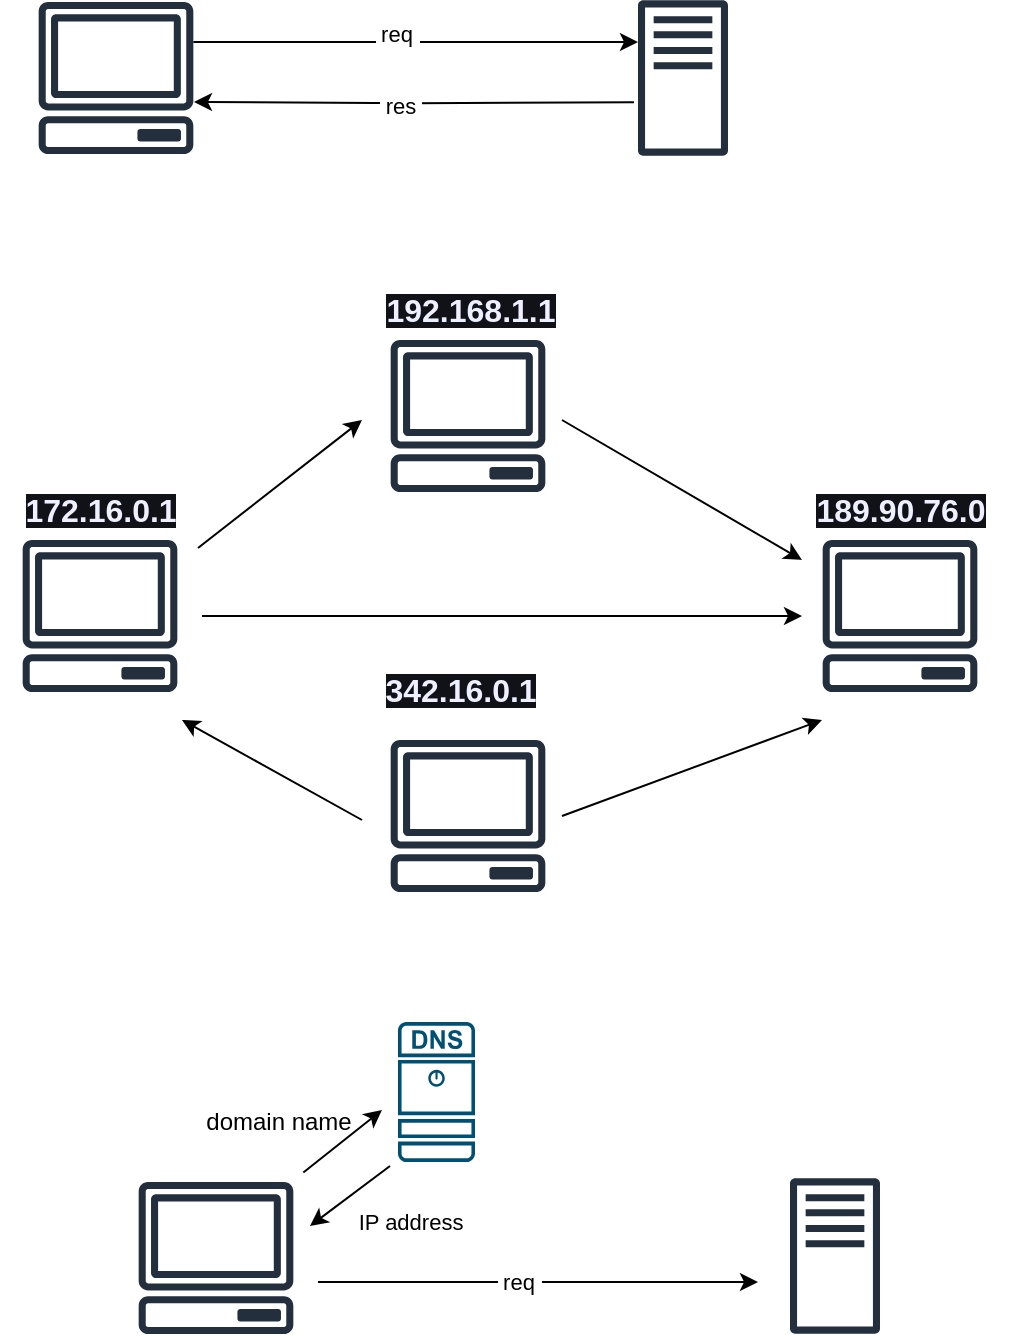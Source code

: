 <mxfile version="26.2.2">
  <diagram name="Page-1" id="1xz7wRgAIIF8tOFl-jdx">
    <mxGraphModel dx="948" dy="489" grid="1" gridSize="10" guides="1" tooltips="1" connect="1" arrows="1" fold="1" page="1" pageScale="1" pageWidth="827" pageHeight="1169" math="0" shadow="0">
      <root>
        <mxCell id="0" />
        <mxCell id="1" parent="0" />
        <mxCell id="5AHHTqUuxOgcawowOWrO-10" style="edgeStyle=orthogonalEdgeStyle;rounded=0;orthogonalLoop=1;jettySize=auto;html=1;" parent="1" source="5AHHTqUuxOgcawowOWrO-2" target="5AHHTqUuxOgcawowOWrO-3" edge="1">
          <mxGeometry relative="1" as="geometry">
            <Array as="points">
              <mxPoint x="300" y="60" />
              <mxPoint x="300" y="60" />
            </Array>
          </mxGeometry>
        </mxCell>
        <mxCell id="5AHHTqUuxOgcawowOWrO-36" value="&amp;nbsp;req&amp;nbsp;" style="edgeLabel;html=1;align=center;verticalAlign=middle;resizable=0;points=[];" parent="5AHHTqUuxOgcawowOWrO-10" vertex="1" connectable="0">
          <mxGeometry x="-0.088" y="4" relative="1" as="geometry">
            <mxPoint as="offset" />
          </mxGeometry>
        </mxCell>
        <mxCell id="5AHHTqUuxOgcawowOWrO-2" value="" style="sketch=0;outlineConnect=0;fontColor=#232F3E;gradientColor=none;fillColor=#232F3D;strokeColor=none;dashed=0;verticalLabelPosition=bottom;verticalAlign=top;align=center;html=1;fontSize=12;fontStyle=0;aspect=fixed;pointerEvents=1;shape=mxgraph.aws4.client;" parent="1" vertex="1">
          <mxGeometry x="100" y="40" width="78" height="76" as="geometry" />
        </mxCell>
        <mxCell id="5AHHTqUuxOgcawowOWrO-11" style="edgeStyle=orthogonalEdgeStyle;rounded=0;orthogonalLoop=1;jettySize=auto;html=1;" parent="1" edge="1">
          <mxGeometry relative="1" as="geometry">
            <mxPoint x="178" y="90" as="targetPoint" />
            <mxPoint x="398" y="90.1" as="sourcePoint" />
          </mxGeometry>
        </mxCell>
        <mxCell id="5AHHTqUuxOgcawowOWrO-37" value="&amp;nbsp;res&amp;nbsp;" style="edgeLabel;html=1;align=center;verticalAlign=middle;resizable=0;points=[];" parent="5AHHTqUuxOgcawowOWrO-11" vertex="1" connectable="0">
          <mxGeometry x="0.041" y="1" relative="1" as="geometry">
            <mxPoint x="-3" as="offset" />
          </mxGeometry>
        </mxCell>
        <mxCell id="5AHHTqUuxOgcawowOWrO-3" value="" style="sketch=0;outlineConnect=0;fontColor=#232F3E;gradientColor=none;fillColor=#232F3D;strokeColor=none;dashed=0;verticalLabelPosition=bottom;verticalAlign=top;align=center;html=1;fontSize=12;fontStyle=0;aspect=fixed;pointerEvents=1;shape=mxgraph.aws4.traditional_server;" parent="1" vertex="1">
          <mxGeometry x="400" y="39" width="45" height="78" as="geometry" />
        </mxCell>
        <mxCell id="5AHHTqUuxOgcawowOWrO-17" style="edgeStyle=orthogonalEdgeStyle;rounded=0;orthogonalLoop=1;jettySize=auto;html=1;" parent="1" edge="1">
          <mxGeometry relative="1" as="geometry">
            <mxPoint x="482" y="347" as="targetPoint" />
            <mxPoint x="182" y="347" as="sourcePoint" />
          </mxGeometry>
        </mxCell>
        <mxCell id="5AHHTqUuxOgcawowOWrO-21" style="rounded=0;orthogonalLoop=1;jettySize=auto;html=1;exitX=0.99;exitY=1.133;exitDx=0;exitDy=0;exitPerimeter=0;" parent="1" source="5AHHTqUuxOgcawowOWrO-24" edge="1">
          <mxGeometry relative="1" as="geometry">
            <mxPoint x="262" y="249" as="targetPoint" />
            <mxPoint x="182" y="309" as="sourcePoint" />
          </mxGeometry>
        </mxCell>
        <mxCell id="5AHHTqUuxOgcawowOWrO-13" value="" style="sketch=0;outlineConnect=0;fontColor=#232F3E;gradientColor=none;fillColor=#232F3D;strokeColor=none;dashed=0;verticalLabelPosition=bottom;verticalAlign=top;align=center;html=1;fontSize=12;fontStyle=0;aspect=fixed;pointerEvents=1;shape=mxgraph.aws4.client;" parent="1" vertex="1">
          <mxGeometry x="92" y="309" width="78" height="76" as="geometry" />
        </mxCell>
        <mxCell id="5AHHTqUuxOgcawowOWrO-18" style="rounded=0;orthogonalLoop=1;jettySize=auto;html=1;" parent="1" edge="1">
          <mxGeometry relative="1" as="geometry">
            <mxPoint x="492" y="399" as="targetPoint" />
            <mxPoint x="362" y="447" as="sourcePoint" />
          </mxGeometry>
        </mxCell>
        <mxCell id="5AHHTqUuxOgcawowOWrO-19" style="rounded=0;orthogonalLoop=1;jettySize=auto;html=1;" parent="1" edge="1">
          <mxGeometry relative="1" as="geometry">
            <mxPoint x="172" y="399" as="targetPoint" />
            <mxPoint x="262" y="449" as="sourcePoint" />
          </mxGeometry>
        </mxCell>
        <mxCell id="5AHHTqUuxOgcawowOWrO-14" value="" style="sketch=0;outlineConnect=0;fontColor=#232F3E;gradientColor=none;fillColor=#232F3D;strokeColor=none;dashed=0;verticalLabelPosition=bottom;verticalAlign=top;align=center;html=1;fontSize=12;fontStyle=0;aspect=fixed;pointerEvents=1;shape=mxgraph.aws4.client;" parent="1" vertex="1">
          <mxGeometry x="276" y="409" width="78" height="76" as="geometry" />
        </mxCell>
        <mxCell id="5AHHTqUuxOgcawowOWrO-22" style="rounded=0;orthogonalLoop=1;jettySize=auto;html=1;" parent="1" edge="1">
          <mxGeometry relative="1" as="geometry">
            <mxPoint x="362" y="249" as="sourcePoint" />
            <mxPoint x="482" y="319" as="targetPoint" />
          </mxGeometry>
        </mxCell>
        <mxCell id="5AHHTqUuxOgcawowOWrO-15" value="" style="sketch=0;outlineConnect=0;fontColor=#232F3E;gradientColor=none;fillColor=#232F3D;strokeColor=none;dashed=0;verticalLabelPosition=bottom;verticalAlign=top;align=center;html=1;fontSize=12;fontStyle=0;aspect=fixed;pointerEvents=1;shape=mxgraph.aws4.client;" parent="1" vertex="1">
          <mxGeometry x="276" y="209" width="78" height="76" as="geometry" />
        </mxCell>
        <mxCell id="5AHHTqUuxOgcawowOWrO-16" value="" style="sketch=0;outlineConnect=0;fontColor=#232F3E;gradientColor=none;fillColor=#232F3D;strokeColor=none;dashed=0;verticalLabelPosition=bottom;verticalAlign=top;align=center;html=1;fontSize=12;fontStyle=0;aspect=fixed;pointerEvents=1;shape=mxgraph.aws4.client;" parent="1" vertex="1">
          <mxGeometry x="492" y="309" width="78" height="76" as="geometry" />
        </mxCell>
        <mxCell id="5AHHTqUuxOgcawowOWrO-23" value="&lt;strong style=&quot;color: rgb(238, 240, 255); font-family: &amp;quot;Google Sans&amp;quot;, Arial, sans-serif; font-size: 16px; text-align: left; text-wrap-mode: wrap; background-color: rgb(16, 18, 24);&quot;&gt;192.168.1.1&lt;/strong&gt;" style="text;html=1;align=center;verticalAlign=middle;resizable=0;points=[];autosize=1;strokeColor=none;fillColor=none;" parent="1" vertex="1">
          <mxGeometry x="261" y="179" width="110" height="30" as="geometry" />
        </mxCell>
        <mxCell id="5AHHTqUuxOgcawowOWrO-24" value="&lt;strong style=&quot;color: rgb(238, 240, 255); font-family: &amp;quot;Google Sans&amp;quot;, Arial, sans-serif; font-size: 16px; text-align: left; text-wrap-mode: wrap; background-color: rgb(16, 18, 24);&quot;&gt;172.16.0.1&lt;/strong&gt;" style="text;html=1;align=center;verticalAlign=middle;resizable=0;points=[];autosize=1;strokeColor=none;fillColor=none;" parent="1" vertex="1">
          <mxGeometry x="81" y="279" width="100" height="30" as="geometry" />
        </mxCell>
        <mxCell id="5AHHTqUuxOgcawowOWrO-25" value="&lt;strong style=&quot;color: rgb(238, 240, 255); font-family: &amp;quot;Google Sans&amp;quot;, Arial, sans-serif; font-size: 16px; text-align: left; text-wrap-mode: wrap; background-color: rgb(16, 18, 24);&quot;&gt;342.16.0.1&lt;/strong&gt;" style="text;html=1;align=center;verticalAlign=middle;resizable=0;points=[];autosize=1;strokeColor=none;fillColor=none;" parent="1" vertex="1">
          <mxGeometry x="261" y="369" width="100" height="30" as="geometry" />
        </mxCell>
        <mxCell id="5AHHTqUuxOgcawowOWrO-26" value="&lt;strong style=&quot;color: rgb(238, 240, 255); font-family: &amp;quot;Google Sans&amp;quot;, Arial, sans-serif; font-size: 16px; text-align: left; text-wrap-mode: wrap; background-color: rgb(16, 18, 24);&quot;&gt;189.90.76.0&lt;/strong&gt;" style="text;html=1;align=center;verticalAlign=middle;resizable=0;points=[];autosize=1;strokeColor=none;fillColor=none;" parent="1" vertex="1">
          <mxGeometry x="476" y="279" width="110" height="30" as="geometry" />
        </mxCell>
        <mxCell id="5AHHTqUuxOgcawowOWrO-27" value="" style="sketch=0;points=[[0.015,0.015,0],[0.985,0.015,0],[0.985,0.985,0],[0.015,0.985,0],[0.25,0,0],[0.5,0,0],[0.75,0,0],[1,0.25,0],[1,0.5,0],[1,0.75,0],[0.75,1,0],[0.5,1,0],[0.25,1,0],[0,0.75,0],[0,0.5,0],[0,0.25,0]];verticalLabelPosition=bottom;html=1;verticalAlign=top;aspect=fixed;align=center;pointerEvents=1;shape=mxgraph.cisco19.dns_server;fillColor=#005073;strokeColor=none;" parent="1" vertex="1">
          <mxGeometry x="280" y="550" width="38.5" height="70" as="geometry" />
        </mxCell>
        <mxCell id="5AHHTqUuxOgcawowOWrO-34" style="edgeStyle=orthogonalEdgeStyle;rounded=0;orthogonalLoop=1;jettySize=auto;html=1;" parent="1" edge="1">
          <mxGeometry relative="1" as="geometry">
            <mxPoint x="460" y="680" as="targetPoint" />
            <mxPoint x="240.005" y="680" as="sourcePoint" />
          </mxGeometry>
        </mxCell>
        <mxCell id="5AHHTqUuxOgcawowOWrO-35" value="&amp;nbsp;req&amp;nbsp;" style="edgeLabel;html=1;align=center;verticalAlign=middle;resizable=0;points=[];" parent="5AHHTqUuxOgcawowOWrO-34" vertex="1" connectable="0">
          <mxGeometry x="-0.336" y="-2" relative="1" as="geometry">
            <mxPoint x="27" y="-2" as="offset" />
          </mxGeometry>
        </mxCell>
        <mxCell id="5AHHTqUuxOgcawowOWrO-28" value="" style="sketch=0;outlineConnect=0;fontColor=#232F3E;gradientColor=none;fillColor=#232F3D;strokeColor=none;dashed=0;verticalLabelPosition=bottom;verticalAlign=top;align=center;html=1;fontSize=12;fontStyle=0;aspect=fixed;pointerEvents=1;shape=mxgraph.aws4.client;" parent="1" vertex="1">
          <mxGeometry x="150" y="630" width="78" height="76" as="geometry" />
        </mxCell>
        <mxCell id="5AHHTqUuxOgcawowOWrO-29" value="" style="sketch=0;outlineConnect=0;fontColor=#232F3E;gradientColor=none;fillColor=#232F3D;strokeColor=none;dashed=0;verticalLabelPosition=bottom;verticalAlign=top;align=center;html=1;fontSize=12;fontStyle=0;aspect=fixed;pointerEvents=1;shape=mxgraph.aws4.traditional_server;" parent="1" vertex="1">
          <mxGeometry x="476" y="628" width="45" height="78" as="geometry" />
        </mxCell>
        <mxCell id="5AHHTqUuxOgcawowOWrO-30" style="rounded=0;orthogonalLoop=1;jettySize=auto;html=1;" parent="1" edge="1">
          <mxGeometry relative="1" as="geometry">
            <mxPoint x="232.665" y="625.28" as="sourcePoint" />
            <mxPoint x="272" y="594" as="targetPoint" />
          </mxGeometry>
        </mxCell>
        <mxCell id="5AHHTqUuxOgcawowOWrO-31" style="rounded=0;orthogonalLoop=1;jettySize=auto;html=1;entryX=1.03;entryY=0.395;entryDx=0;entryDy=0;entryPerimeter=0;" parent="1" edge="1">
          <mxGeometry relative="1" as="geometry">
            <mxPoint x="276" y="622" as="sourcePoint" />
            <mxPoint x="235.985" y="652.02" as="targetPoint" />
          </mxGeometry>
        </mxCell>
        <mxCell id="5AHHTqUuxOgcawowOWrO-33" value="IP address" style="edgeLabel;html=1;align=center;verticalAlign=middle;resizable=0;points=[];" parent="5AHHTqUuxOgcawowOWrO-31" vertex="1" connectable="0">
          <mxGeometry x="-0.072" y="3" relative="1" as="geometry">
            <mxPoint x="26" y="12" as="offset" />
          </mxGeometry>
        </mxCell>
        <mxCell id="5AHHTqUuxOgcawowOWrO-32" value="domain name" style="text;html=1;align=center;verticalAlign=middle;resizable=0;points=[];autosize=1;strokeColor=none;fillColor=none;" parent="1" vertex="1">
          <mxGeometry x="170" y="585" width="100" height="30" as="geometry" />
        </mxCell>
      </root>
    </mxGraphModel>
  </diagram>
</mxfile>
